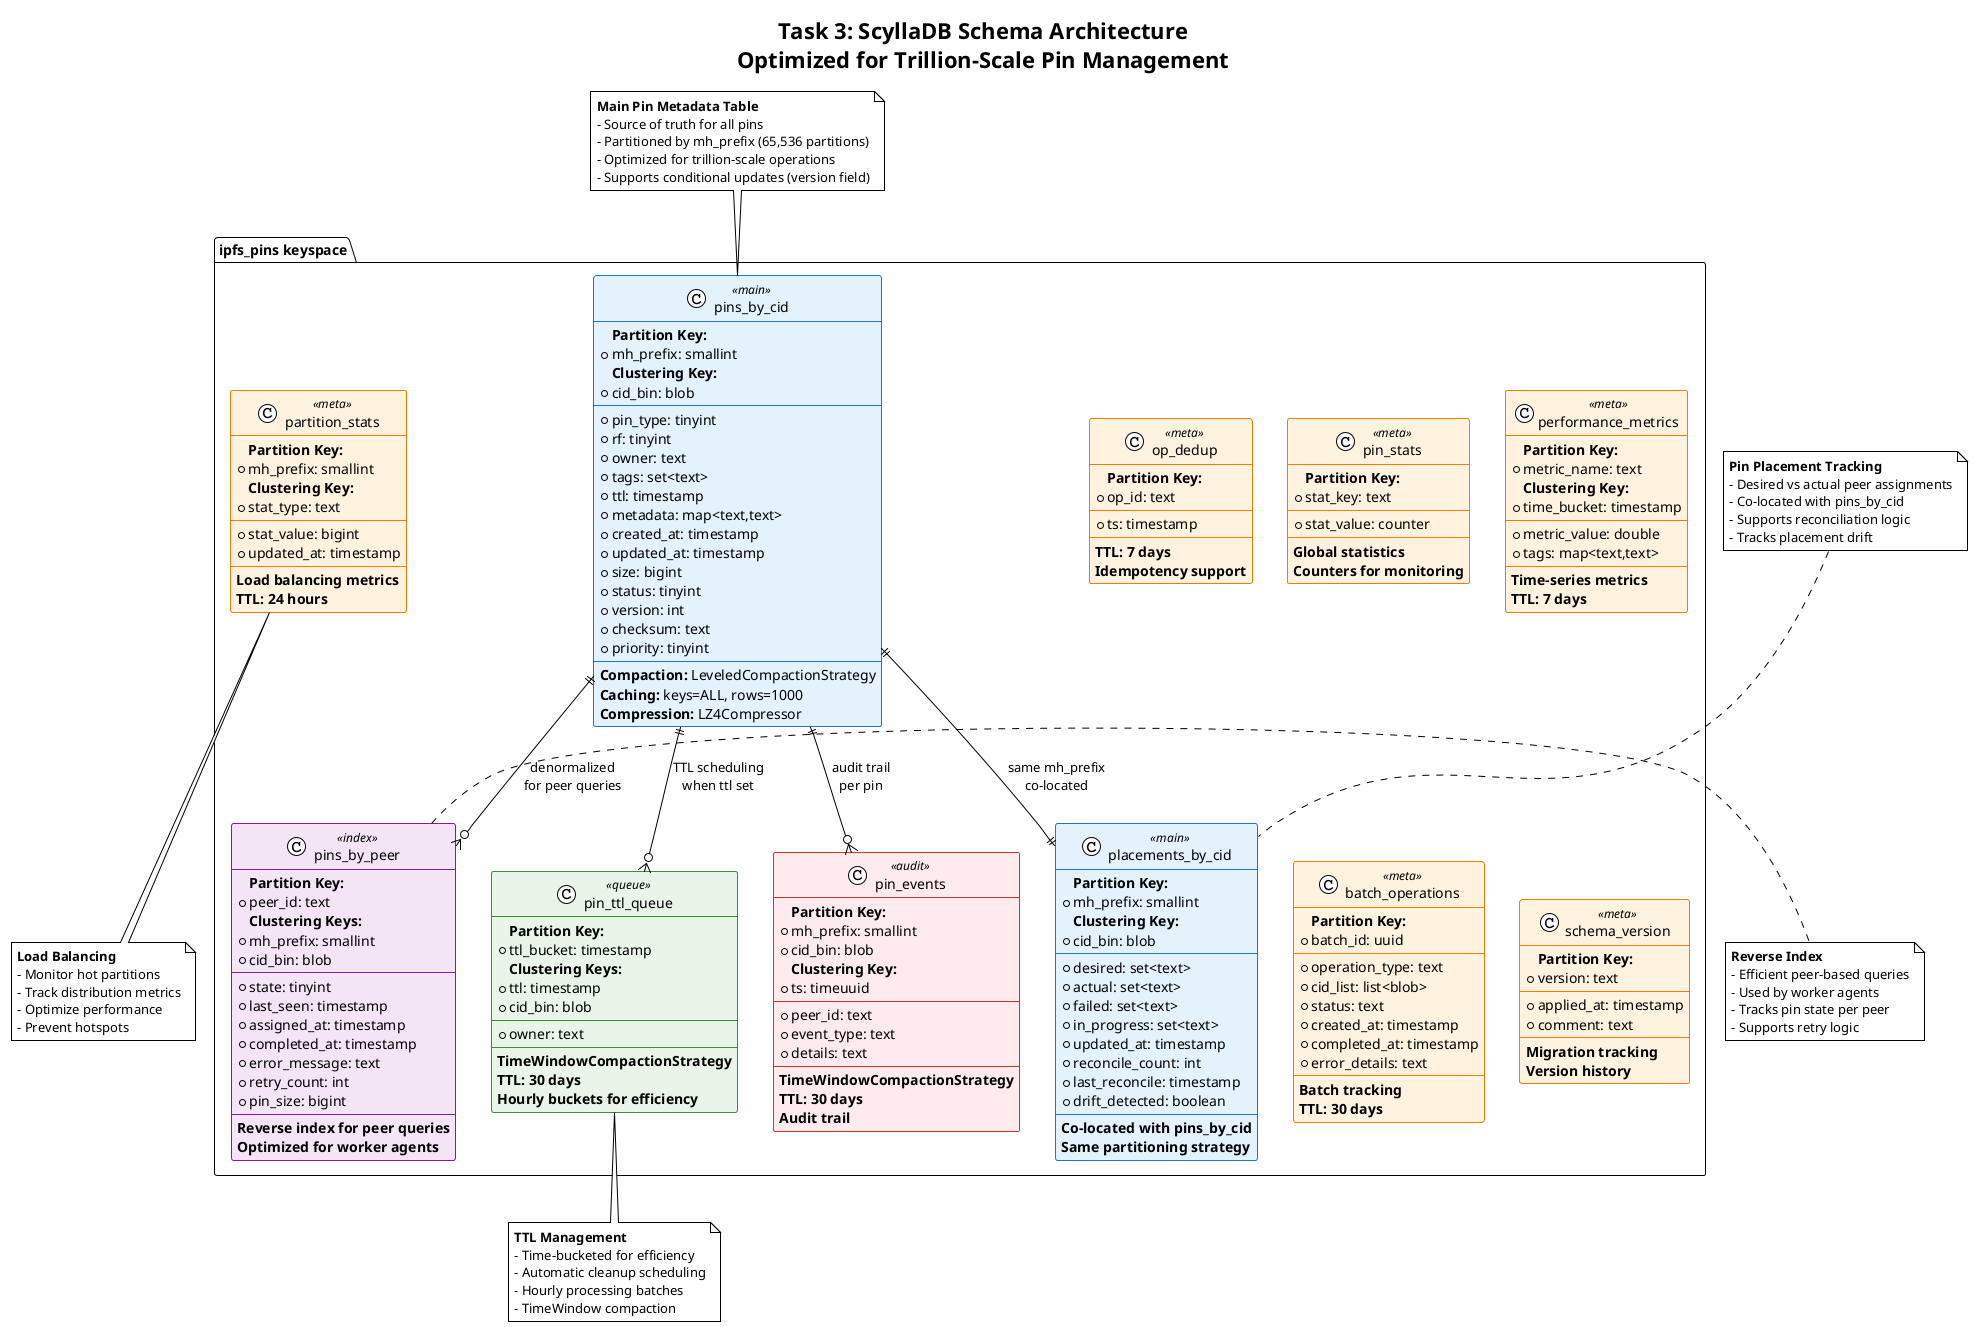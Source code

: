 @startuml Database-Schema-ScyllaDB-Task3
!theme plain

title Task 3: ScyllaDB Schema Architecture\nOptimized for Trillion-Scale Pin Management

' Цветовая схема для таблиц
skinparam class {
    BackgroundColor<<main>> #E3F2FD
    BorderColor<<main>> #1976D2
    BackgroundColor<<index>> #F3E5F5
    BorderColor<<index>> #7B1FA2
    BackgroundColor<<queue>> #E8F5E8
    BorderColor<<queue>> #388E3C
    BackgroundColor<<meta>> #FFF3E0
    BorderColor<<meta>> #F57C00
    BackgroundColor<<audit>> #FFEBEE
    BorderColor<<audit>> #D32F2F
}

package "ipfs_pins keyspace" {
    
    class "pins_by_cid" <<main>> {
        **Partition Key:**
        + mh_prefix: smallint
        **Clustering Key:**
        + cid_bin: blob
        --
        + pin_type: tinyint
        + rf: tinyint
        + owner: text
        + tags: set<text>
        + ttl: timestamp
        + metadata: map<text,text>
        + created_at: timestamp
        + updated_at: timestamp
        + size: bigint
        + status: tinyint
        + version: int
        + checksum: text
        + priority: tinyint
        --
        **Compaction:** LeveledCompactionStrategy
        **Caching:** keys=ALL, rows=1000
        **Compression:** LZ4Compressor
    }
    
    class "placements_by_cid" <<main>> {
        **Partition Key:**
        + mh_prefix: smallint
        **Clustering Key:**
        + cid_bin: blob
        --
        + desired: set<text>
        + actual: set<text>
        + failed: set<text>
        + in_progress: set<text>
        + updated_at: timestamp
        + reconcile_count: int
        + last_reconcile: timestamp
        + drift_detected: boolean
        --
        **Co-located with pins_by_cid**
        **Same partitioning strategy**
    }
    
    class "pins_by_peer" <<index>> {
        **Partition Key:**
        + peer_id: text
        **Clustering Keys:**
        + mh_prefix: smallint
        + cid_bin: blob
        --
        + state: tinyint
        + last_seen: timestamp
        + assigned_at: timestamp
        + completed_at: timestamp
        + error_message: text
        + retry_count: int
        + pin_size: bigint
        --
        **Reverse index for peer queries**
        **Optimized for worker agents**
    }
    
    class "pin_ttl_queue" <<queue>> {
        **Partition Key:**
        + ttl_bucket: timestamp
        **Clustering Keys:**
        + ttl: timestamp
        + cid_bin: blob
        --
        + owner: text
        --
        **TimeWindowCompactionStrategy**
        **TTL: 30 days**
        **Hourly buckets for efficiency**
    }
    
    class "op_dedup" <<meta>> {
        **Partition Key:**
        + op_id: text
        --
        + ts: timestamp
        --
        **TTL: 7 days**
        **Idempotency support**
    }
    
    class "pin_stats" <<meta>> {
        **Partition Key:**
        + stat_key: text
        --
        + stat_value: counter
        --
        **Global statistics**
        **Counters for monitoring**
    }
    
    class "pin_events" <<audit>> {
        **Partition Key:**
        + mh_prefix: smallint
        + cid_bin: blob
        **Clustering Key:**
        + ts: timeuuid
        --
        + peer_id: text
        + event_type: text
        + details: text
        --
        **TimeWindowCompactionStrategy**
        **TTL: 30 days**
        **Audit trail**
    }
    
    class "partition_stats" <<meta>> {
        **Partition Key:**
        + mh_prefix: smallint
        **Clustering Key:**
        + stat_type: text
        --
        + stat_value: bigint
        + updated_at: timestamp
        --
        **Load balancing metrics**
        **TTL: 24 hours**
    }
    
    class "performance_metrics" <<meta>> {
        **Partition Key:**
        + metric_name: text
        **Clustering Key:**
        + time_bucket: timestamp
        --
        + metric_value: double
        + tags: map<text,text>
        --
        **Time-series metrics**
        **TTL: 7 days**
    }
    
    class "batch_operations" <<meta>> {
        **Partition Key:**
        + batch_id: uuid
        --
        + operation_type: text
        + cid_list: list<blob>
        + status: text
        + created_at: timestamp
        + completed_at: timestamp
        + error_details: text
        --
        **Batch tracking**
        **TTL: 30 days**
    }
    
    class "schema_version" <<meta>> {
        **Partition Key:**
        + version: text
        --
        + applied_at: timestamp
        + comment: text
        --
        **Migration tracking**
        **Version history**
    }
}

' Relationships and data flow
"pins_by_cid" ||--|| "placements_by_cid" : "same mh_prefix\nco-located"
"pins_by_cid" ||--o{ "pins_by_peer" : "denormalized\nfor peer queries"
"pins_by_cid" ||--o{ "pin_events" : "audit trail\nper pin"
"pins_by_cid" ||--o{ "pin_ttl_queue" : "TTL scheduling\nwhen ttl set"

note top of "pins_by_cid"
**Main Pin Metadata Table**
- Source of truth for all pins
- Partitioned by mh_prefix (65,536 partitions)
- Optimized for trillion-scale operations
- Supports conditional updates (version field)
end note

note top of "placements_by_cid"
**Pin Placement Tracking**
- Desired vs actual peer assignments
- Co-located with pins_by_cid
- Supports reconciliation logic
- Tracks placement drift
end note

note right of "pins_by_peer"
**Reverse Index**
- Efficient peer-based queries
- Used by worker agents
- Tracks pin state per peer
- Supports retry logic
end note

note bottom of "pin_ttl_queue"
**TTL Management**
- Time-bucketed for efficiency
- Automatic cleanup scheduling
- Hourly processing batches
- TimeWindow compaction
end note

note bottom of "partition_stats"
**Load Balancing**
- Monitor hot partitions
- Track distribution metrics
- Optimize performance
- Prevent hotspots
end note

@enduml